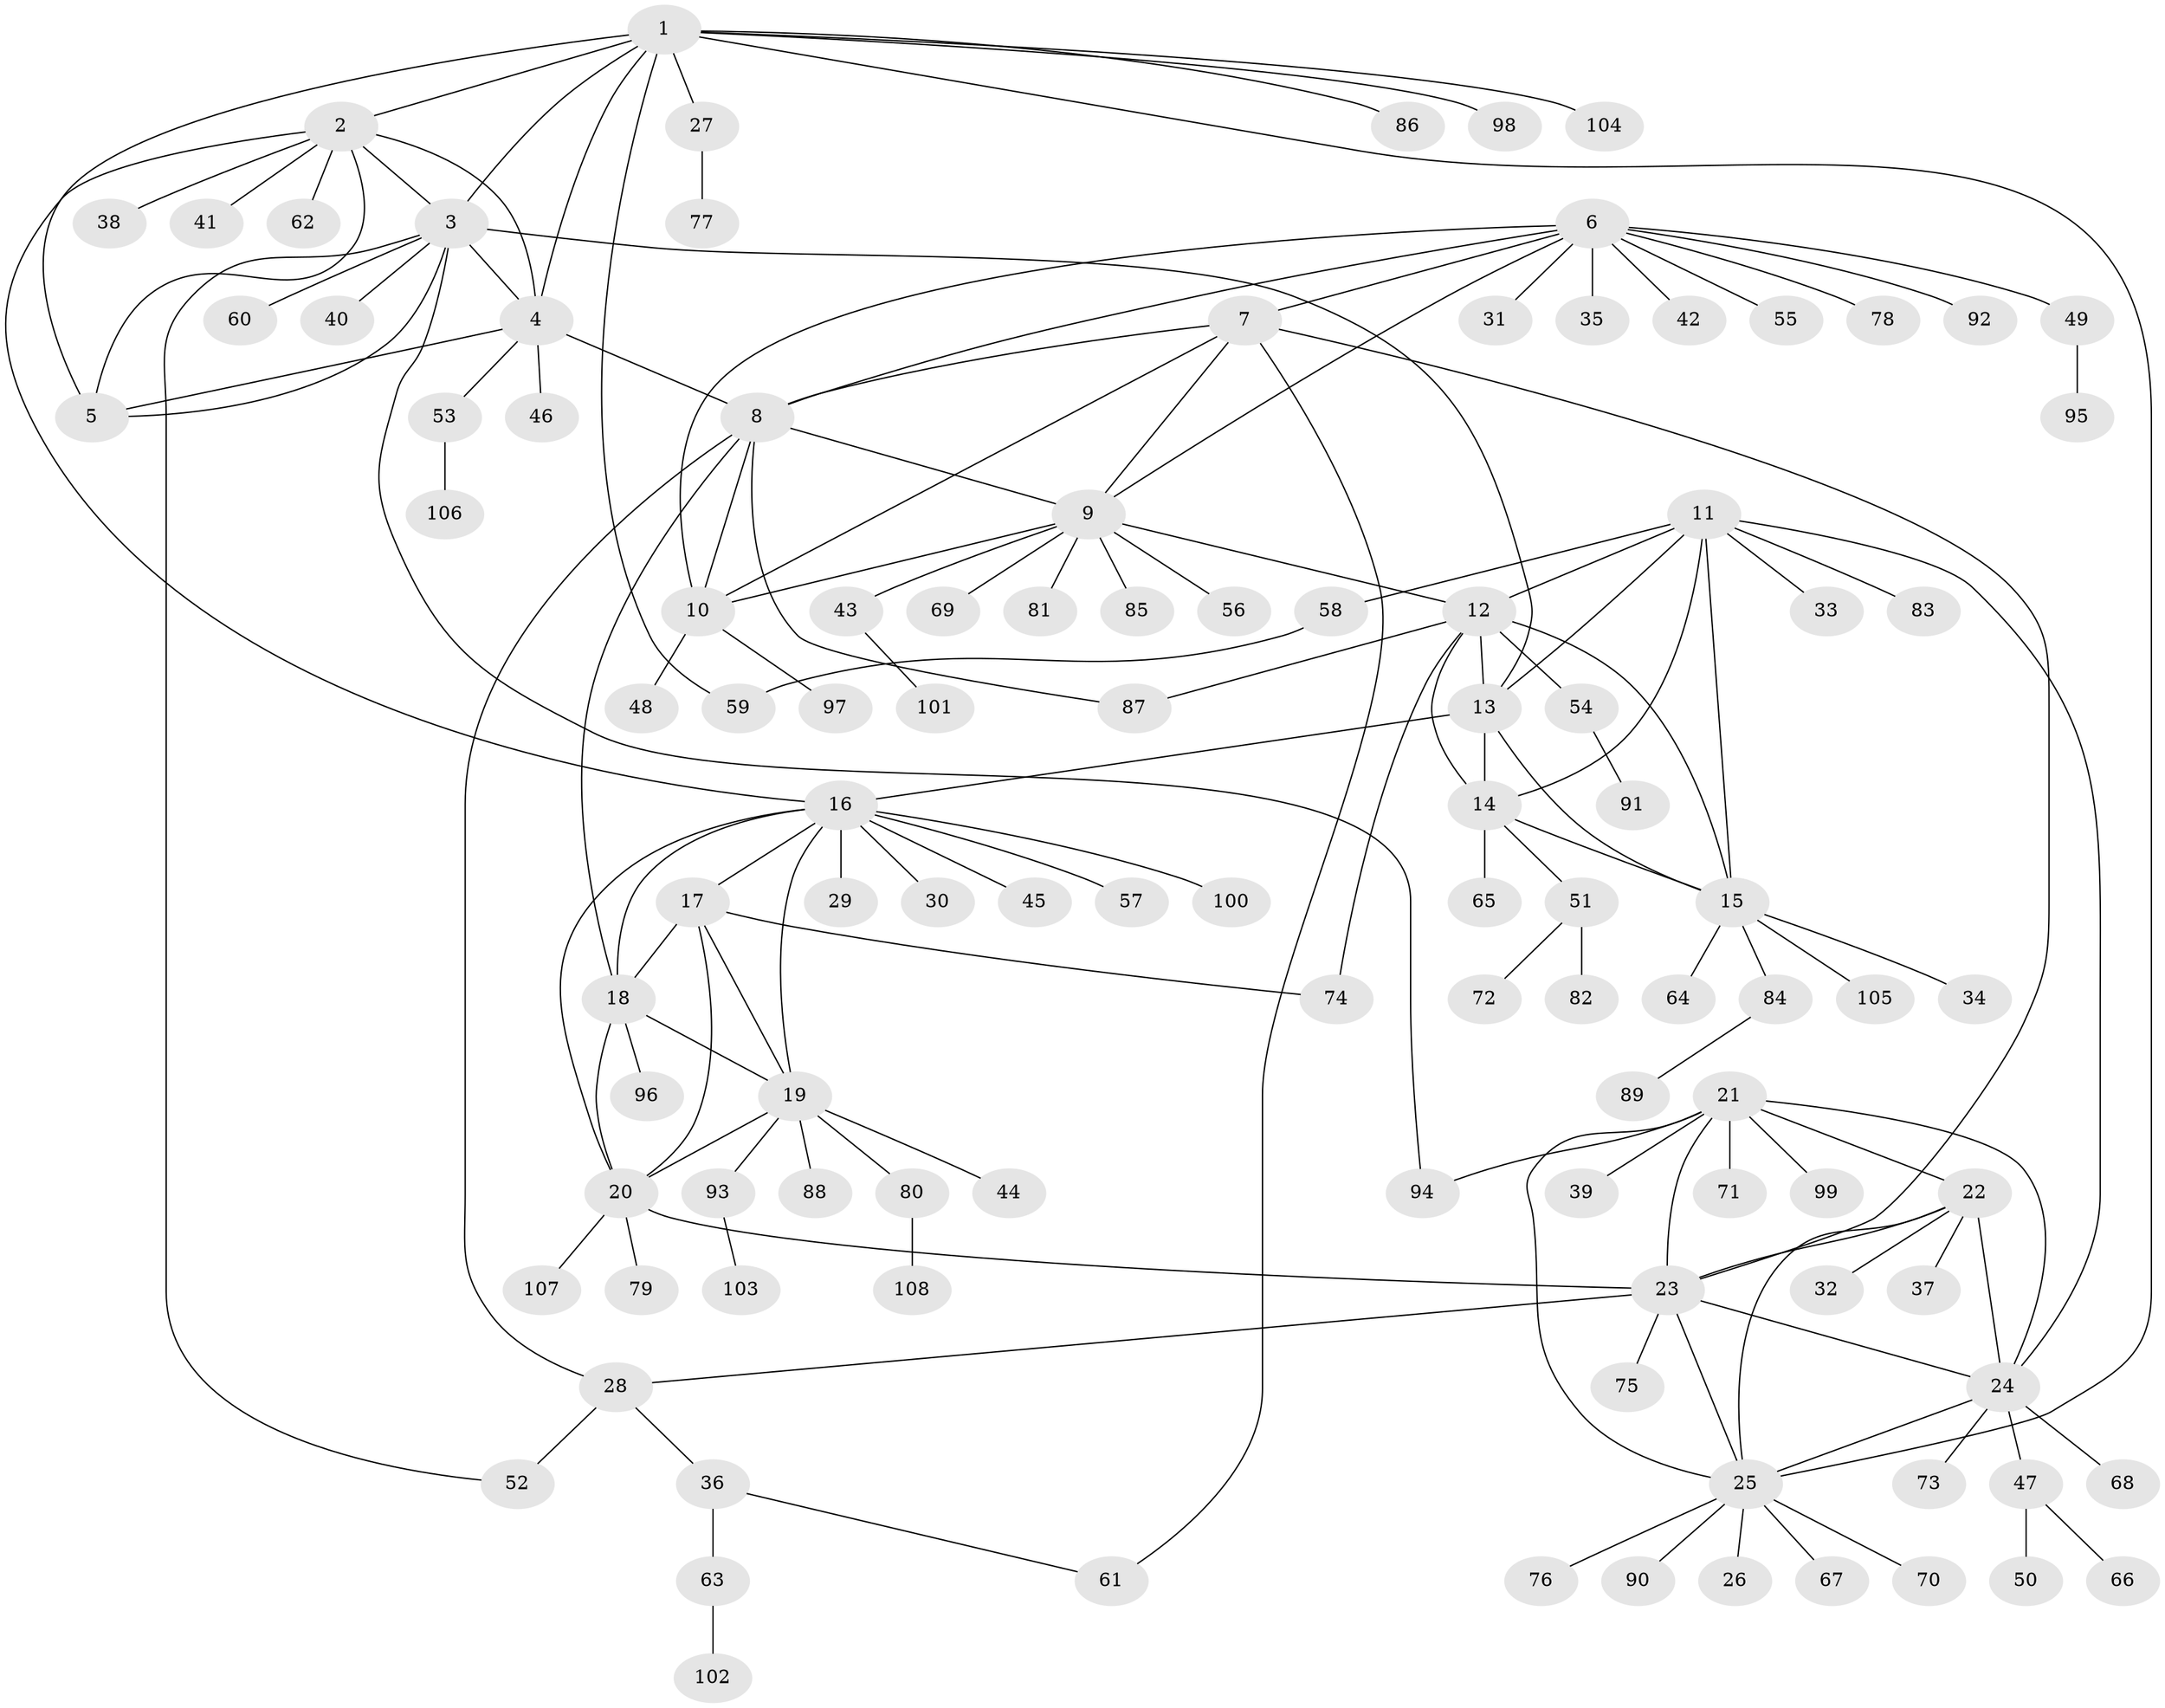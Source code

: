 // Generated by graph-tools (version 1.1) at 2025/54/03/09/25 04:54:25]
// undirected, 108 vertices, 150 edges
graph export_dot {
graph [start="1"]
  node [color=gray90,style=filled];
  1;
  2;
  3;
  4;
  5;
  6;
  7;
  8;
  9;
  10;
  11;
  12;
  13;
  14;
  15;
  16;
  17;
  18;
  19;
  20;
  21;
  22;
  23;
  24;
  25;
  26;
  27;
  28;
  29;
  30;
  31;
  32;
  33;
  34;
  35;
  36;
  37;
  38;
  39;
  40;
  41;
  42;
  43;
  44;
  45;
  46;
  47;
  48;
  49;
  50;
  51;
  52;
  53;
  54;
  55;
  56;
  57;
  58;
  59;
  60;
  61;
  62;
  63;
  64;
  65;
  66;
  67;
  68;
  69;
  70;
  71;
  72;
  73;
  74;
  75;
  76;
  77;
  78;
  79;
  80;
  81;
  82;
  83;
  84;
  85;
  86;
  87;
  88;
  89;
  90;
  91;
  92;
  93;
  94;
  95;
  96;
  97;
  98;
  99;
  100;
  101;
  102;
  103;
  104;
  105;
  106;
  107;
  108;
  1 -- 2;
  1 -- 3;
  1 -- 4;
  1 -- 5;
  1 -- 25;
  1 -- 27;
  1 -- 59;
  1 -- 86;
  1 -- 98;
  1 -- 104;
  2 -- 3;
  2 -- 4;
  2 -- 5;
  2 -- 16;
  2 -- 38;
  2 -- 41;
  2 -- 62;
  3 -- 4;
  3 -- 5;
  3 -- 13;
  3 -- 40;
  3 -- 52;
  3 -- 60;
  3 -- 94;
  4 -- 5;
  4 -- 8;
  4 -- 46;
  4 -- 53;
  6 -- 7;
  6 -- 8;
  6 -- 9;
  6 -- 10;
  6 -- 31;
  6 -- 35;
  6 -- 42;
  6 -- 49;
  6 -- 55;
  6 -- 78;
  6 -- 92;
  7 -- 8;
  7 -- 9;
  7 -- 10;
  7 -- 23;
  7 -- 61;
  8 -- 9;
  8 -- 10;
  8 -- 18;
  8 -- 28;
  8 -- 87;
  9 -- 10;
  9 -- 12;
  9 -- 43;
  9 -- 56;
  9 -- 69;
  9 -- 81;
  9 -- 85;
  10 -- 48;
  10 -- 97;
  11 -- 12;
  11 -- 13;
  11 -- 14;
  11 -- 15;
  11 -- 24;
  11 -- 33;
  11 -- 58;
  11 -- 83;
  12 -- 13;
  12 -- 14;
  12 -- 15;
  12 -- 54;
  12 -- 74;
  12 -- 87;
  13 -- 14;
  13 -- 15;
  13 -- 16;
  14 -- 15;
  14 -- 51;
  14 -- 65;
  15 -- 34;
  15 -- 64;
  15 -- 84;
  15 -- 105;
  16 -- 17;
  16 -- 18;
  16 -- 19;
  16 -- 20;
  16 -- 29;
  16 -- 30;
  16 -- 45;
  16 -- 57;
  16 -- 100;
  17 -- 18;
  17 -- 19;
  17 -- 20;
  17 -- 74;
  18 -- 19;
  18 -- 20;
  18 -- 96;
  19 -- 20;
  19 -- 44;
  19 -- 80;
  19 -- 88;
  19 -- 93;
  20 -- 23;
  20 -- 79;
  20 -- 107;
  21 -- 22;
  21 -- 23;
  21 -- 24;
  21 -- 25;
  21 -- 39;
  21 -- 71;
  21 -- 94;
  21 -- 99;
  22 -- 23;
  22 -- 24;
  22 -- 25;
  22 -- 32;
  22 -- 37;
  23 -- 24;
  23 -- 25;
  23 -- 28;
  23 -- 75;
  24 -- 25;
  24 -- 47;
  24 -- 68;
  24 -- 73;
  25 -- 26;
  25 -- 67;
  25 -- 70;
  25 -- 76;
  25 -- 90;
  27 -- 77;
  28 -- 36;
  28 -- 52;
  36 -- 61;
  36 -- 63;
  43 -- 101;
  47 -- 50;
  47 -- 66;
  49 -- 95;
  51 -- 72;
  51 -- 82;
  53 -- 106;
  54 -- 91;
  58 -- 59;
  63 -- 102;
  80 -- 108;
  84 -- 89;
  93 -- 103;
}
